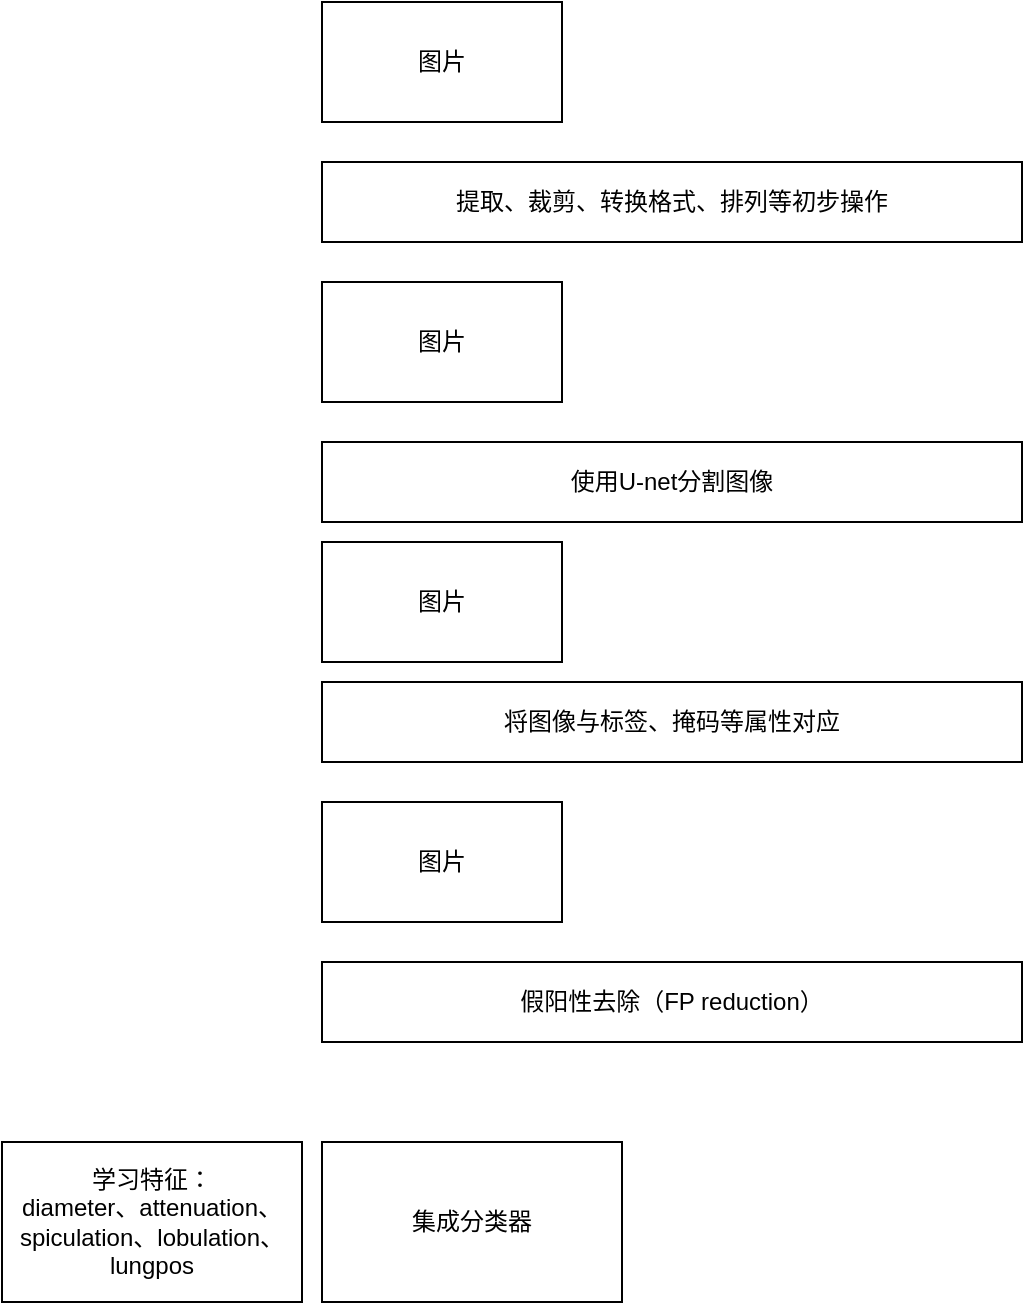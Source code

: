 <mxfile version="24.4.13" type="github">
  <diagram name="第 1 页" id="3tUlroh5XNwTupJuTmao">
    <mxGraphModel dx="1434" dy="746" grid="1" gridSize="10" guides="1" tooltips="1" connect="1" arrows="1" fold="1" page="1" pageScale="1" pageWidth="3300" pageHeight="4681" math="0" shadow="0">
      <root>
        <mxCell id="0" />
        <mxCell id="1" parent="0" />
        <mxCell id="iDm44NRPFB-tu1wQ126g-1" value="图片" style="rounded=0;whiteSpace=wrap;html=1;" vertex="1" parent="1">
          <mxGeometry x="560" y="130" width="120" height="60" as="geometry" />
        </mxCell>
        <mxCell id="iDm44NRPFB-tu1wQ126g-2" value="使用U-net分割图像" style="rounded=0;whiteSpace=wrap;html=1;" vertex="1" parent="1">
          <mxGeometry x="560" y="350" width="350" height="40" as="geometry" />
        </mxCell>
        <mxCell id="iDm44NRPFB-tu1wQ126g-3" value="将图像与标签、掩码等属性对应" style="whiteSpace=wrap;html=1;" vertex="1" parent="1">
          <mxGeometry x="560" y="470" width="350" height="40" as="geometry" />
        </mxCell>
        <mxCell id="iDm44NRPFB-tu1wQ126g-4" value="假阳性去除（FP reduction）" style="whiteSpace=wrap;html=1;" vertex="1" parent="1">
          <mxGeometry x="560" y="610" width="350" height="40" as="geometry" />
        </mxCell>
        <mxCell id="iDm44NRPFB-tu1wQ126g-5" value="提取、裁剪、转换格式、排列等初步操作" style="whiteSpace=wrap;html=1;" vertex="1" parent="1">
          <mxGeometry x="560" y="210" width="350" height="40" as="geometry" />
        </mxCell>
        <mxCell id="iDm44NRPFB-tu1wQ126g-6" value="图片" style="rounded=0;whiteSpace=wrap;html=1;" vertex="1" parent="1">
          <mxGeometry x="560" y="270" width="120" height="60" as="geometry" />
        </mxCell>
        <mxCell id="iDm44NRPFB-tu1wQ126g-7" value="图片" style="rounded=0;whiteSpace=wrap;html=1;" vertex="1" parent="1">
          <mxGeometry x="560" y="400" width="120" height="60" as="geometry" />
        </mxCell>
        <mxCell id="iDm44NRPFB-tu1wQ126g-8" value="图片" style="rounded=0;whiteSpace=wrap;html=1;" vertex="1" parent="1">
          <mxGeometry x="560" y="530" width="120" height="60" as="geometry" />
        </mxCell>
        <mxCell id="iDm44NRPFB-tu1wQ126g-11" value="学习特征：&lt;div&gt;diameter、attenuation、spiculation、lobulation、lungpos&lt;/div&gt;" style="whiteSpace=wrap;html=1;" vertex="1" parent="1">
          <mxGeometry x="400" y="700" width="150" height="80" as="geometry" />
        </mxCell>
        <mxCell id="iDm44NRPFB-tu1wQ126g-12" value="集成分类器" style="whiteSpace=wrap;html=1;" vertex="1" parent="1">
          <mxGeometry x="560" y="700" width="150" height="80" as="geometry" />
        </mxCell>
      </root>
    </mxGraphModel>
  </diagram>
</mxfile>
